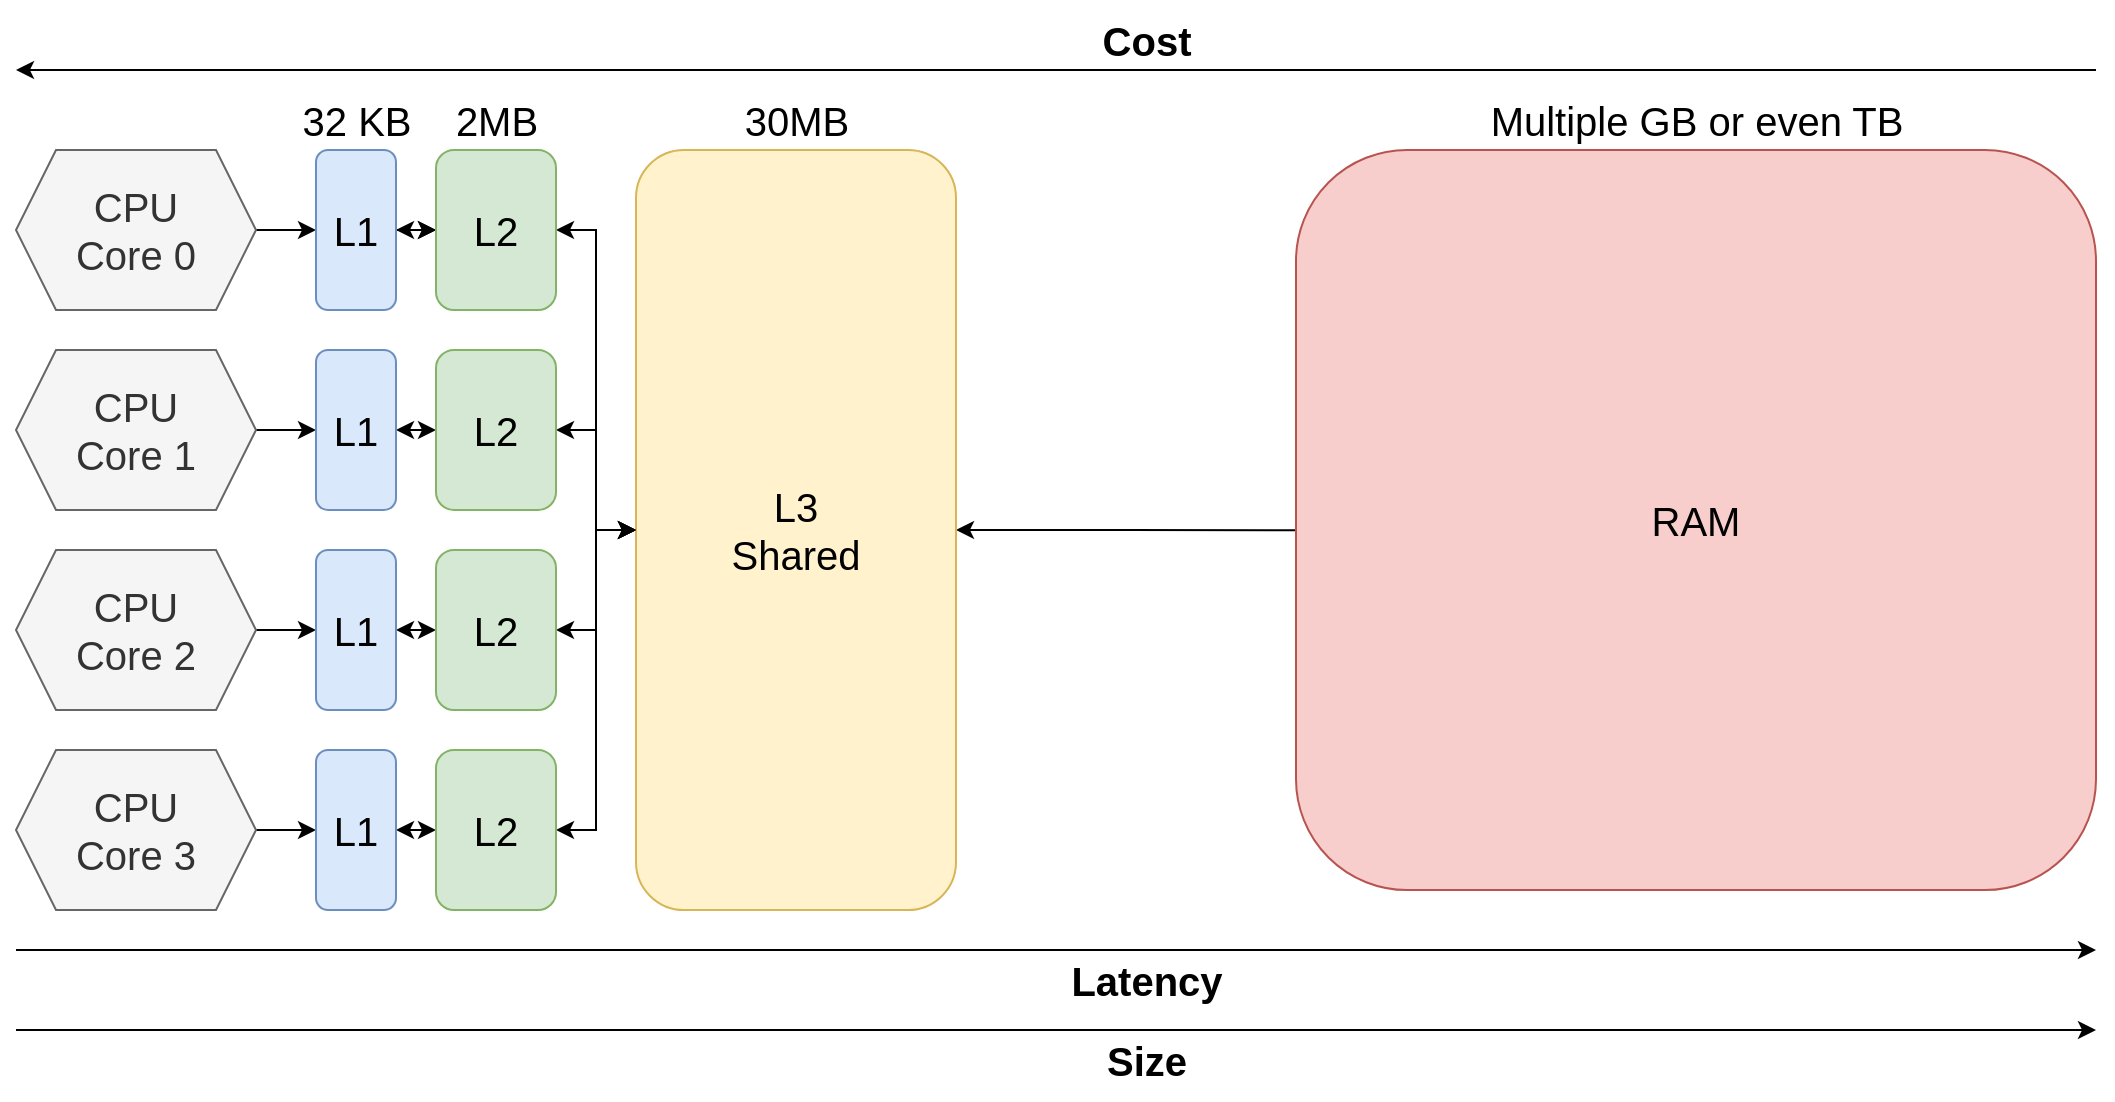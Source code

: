 <mxfile version="27.2.0">
  <diagram name="Page-1" id="EVchJ_2XBfpG3bXjxkdV">
    <mxGraphModel dx="1188" dy="664" grid="1" gridSize="10" guides="1" tooltips="1" connect="1" arrows="1" fold="1" page="1" pageScale="1" pageWidth="850" pageHeight="1100" math="0" shadow="0">
      <root>
        <mxCell id="0" />
        <mxCell id="1" parent="0" />
        <mxCell id="1elTElrTE0hNUqWDhc5Q-21" style="edgeStyle=orthogonalEdgeStyle;rounded=0;orthogonalLoop=1;jettySize=auto;html=1;exitX=1;exitY=0.5;exitDx=0;exitDy=0;entryX=0;entryY=0.5;entryDx=0;entryDy=0;fontSize=20;" edge="1" parent="1" source="1elTElrTE0hNUqWDhc5Q-1" target="1elTElrTE0hNUqWDhc5Q-2">
          <mxGeometry relative="1" as="geometry" />
        </mxCell>
        <mxCell id="1elTElrTE0hNUqWDhc5Q-1" value="CPU&lt;br&gt;Core 0" style="shape=hexagon;perimeter=hexagonPerimeter2;whiteSpace=wrap;html=1;fixedSize=1;fillColor=#f5f5f5;fontColor=#333333;strokeColor=#666666;fontSize=20;" vertex="1" parent="1">
          <mxGeometry x="80" y="200" width="120" height="80" as="geometry" />
        </mxCell>
        <mxCell id="1elTElrTE0hNUqWDhc5Q-25" style="edgeStyle=orthogonalEdgeStyle;rounded=0;orthogonalLoop=1;jettySize=auto;html=1;exitX=1;exitY=0.5;exitDx=0;exitDy=0;entryX=0;entryY=0.5;entryDx=0;entryDy=0;fontSize=20;" edge="1" parent="1" source="1elTElrTE0hNUqWDhc5Q-2" target="1elTElrTE0hNUqWDhc5Q-3">
          <mxGeometry relative="1" as="geometry" />
        </mxCell>
        <mxCell id="1elTElrTE0hNUqWDhc5Q-34" value="" style="edgeStyle=orthogonalEdgeStyle;rounded=0;orthogonalLoop=1;jettySize=auto;html=1;startArrow=classic;startFill=1;fontSize=20;" edge="1" parent="1" source="1elTElrTE0hNUqWDhc5Q-2" target="1elTElrTE0hNUqWDhc5Q-3">
          <mxGeometry relative="1" as="geometry" />
        </mxCell>
        <mxCell id="1elTElrTE0hNUqWDhc5Q-2" value="L1" style="rounded=1;whiteSpace=wrap;html=1;fillColor=#dae8fc;strokeColor=#6c8ebf;fontSize=20;" vertex="1" parent="1">
          <mxGeometry x="230" y="200" width="40" height="80" as="geometry" />
        </mxCell>
        <mxCell id="1elTElrTE0hNUqWDhc5Q-29" style="edgeStyle=orthogonalEdgeStyle;rounded=0;orthogonalLoop=1;jettySize=auto;html=1;exitX=1;exitY=0.5;exitDx=0;exitDy=0;entryX=0;entryY=0.5;entryDx=0;entryDy=0;startArrow=classic;startFill=1;fontSize=20;" edge="1" parent="1" source="1elTElrTE0hNUqWDhc5Q-3" target="1elTElrTE0hNUqWDhc5Q-4">
          <mxGeometry relative="1" as="geometry" />
        </mxCell>
        <mxCell id="1elTElrTE0hNUqWDhc5Q-3" value="L2" style="rounded=1;whiteSpace=wrap;html=1;fillColor=#d5e8d4;strokeColor=#82b366;fontSize=20;" vertex="1" parent="1">
          <mxGeometry x="290" y="200" width="60" height="80" as="geometry" />
        </mxCell>
        <mxCell id="1elTElrTE0hNUqWDhc5Q-33" style="edgeStyle=orthogonalEdgeStyle;rounded=0;orthogonalLoop=1;jettySize=auto;html=1;exitX=1;exitY=0.5;exitDx=0;exitDy=0;entryX=0.042;entryY=0.514;entryDx=0;entryDy=0;startArrow=classic;startFill=1;entryPerimeter=0;fontSize=20;" edge="1" parent="1" source="1elTElrTE0hNUqWDhc5Q-4" target="1elTElrTE0hNUqWDhc5Q-43">
          <mxGeometry relative="1" as="geometry">
            <mxPoint x="760" y="390" as="targetPoint" />
          </mxGeometry>
        </mxCell>
        <mxCell id="1elTElrTE0hNUqWDhc5Q-4" value="L3&lt;br&gt;Shared" style="rounded=1;whiteSpace=wrap;html=1;fillColor=#fff2cc;strokeColor=#d6b656;fontSize=20;" vertex="1" parent="1">
          <mxGeometry x="390" y="200" width="160" height="380" as="geometry" />
        </mxCell>
        <mxCell id="1elTElrTE0hNUqWDhc5Q-22" style="edgeStyle=orthogonalEdgeStyle;rounded=0;orthogonalLoop=1;jettySize=auto;html=1;exitX=1;exitY=0.5;exitDx=0;exitDy=0;entryX=0;entryY=0.5;entryDx=0;entryDy=0;fontSize=20;" edge="1" parent="1" source="1elTElrTE0hNUqWDhc5Q-5" target="1elTElrTE0hNUqWDhc5Q-6">
          <mxGeometry relative="1" as="geometry" />
        </mxCell>
        <mxCell id="1elTElrTE0hNUqWDhc5Q-5" value="CPU&lt;br&gt;Core 1" style="shape=hexagon;perimeter=hexagonPerimeter2;whiteSpace=wrap;html=1;fixedSize=1;fillColor=#f5f5f5;fontColor=#333333;strokeColor=#666666;fontSize=20;" vertex="1" parent="1">
          <mxGeometry x="80" y="300" width="120" height="80" as="geometry" />
        </mxCell>
        <mxCell id="1elTElrTE0hNUqWDhc5Q-26" style="edgeStyle=orthogonalEdgeStyle;rounded=0;orthogonalLoop=1;jettySize=auto;html=1;exitX=1;exitY=0.5;exitDx=0;exitDy=0;entryX=0;entryY=0.5;entryDx=0;entryDy=0;startArrow=classic;startFill=1;fontSize=20;" edge="1" parent="1" source="1elTElrTE0hNUqWDhc5Q-6" target="1elTElrTE0hNUqWDhc5Q-7">
          <mxGeometry relative="1" as="geometry" />
        </mxCell>
        <mxCell id="1elTElrTE0hNUqWDhc5Q-6" value="L1" style="rounded=1;whiteSpace=wrap;html=1;fillColor=#dae8fc;strokeColor=#6c8ebf;fontSize=20;" vertex="1" parent="1">
          <mxGeometry x="230" y="300" width="40" height="80" as="geometry" />
        </mxCell>
        <mxCell id="1elTElrTE0hNUqWDhc5Q-30" style="edgeStyle=orthogonalEdgeStyle;rounded=0;orthogonalLoop=1;jettySize=auto;html=1;exitX=1;exitY=0.5;exitDx=0;exitDy=0;entryX=0;entryY=0.5;entryDx=0;entryDy=0;startArrow=classic;startFill=1;fontSize=20;" edge="1" parent="1" source="1elTElrTE0hNUqWDhc5Q-7" target="1elTElrTE0hNUqWDhc5Q-4">
          <mxGeometry relative="1" as="geometry" />
        </mxCell>
        <mxCell id="1elTElrTE0hNUqWDhc5Q-7" value="L2" style="rounded=1;whiteSpace=wrap;html=1;fillColor=#d5e8d4;strokeColor=#82b366;fontSize=20;" vertex="1" parent="1">
          <mxGeometry x="290" y="300" width="60" height="80" as="geometry" />
        </mxCell>
        <mxCell id="1elTElrTE0hNUqWDhc5Q-23" style="edgeStyle=orthogonalEdgeStyle;rounded=0;orthogonalLoop=1;jettySize=auto;html=1;exitX=1;exitY=0.5;exitDx=0;exitDy=0;entryX=0;entryY=0.5;entryDx=0;entryDy=0;fontSize=20;" edge="1" parent="1" source="1elTElrTE0hNUqWDhc5Q-8" target="1elTElrTE0hNUqWDhc5Q-9">
          <mxGeometry relative="1" as="geometry" />
        </mxCell>
        <mxCell id="1elTElrTE0hNUqWDhc5Q-8" value="CPU&lt;br&gt;Core 2" style="shape=hexagon;perimeter=hexagonPerimeter2;whiteSpace=wrap;html=1;fixedSize=1;fillColor=#f5f5f5;fontColor=#333333;strokeColor=#666666;fontSize=20;" vertex="1" parent="1">
          <mxGeometry x="80" y="400" width="120" height="80" as="geometry" />
        </mxCell>
        <mxCell id="1elTElrTE0hNUqWDhc5Q-27" style="edgeStyle=orthogonalEdgeStyle;rounded=0;orthogonalLoop=1;jettySize=auto;html=1;exitX=1;exitY=0.5;exitDx=0;exitDy=0;entryX=0;entryY=0.5;entryDx=0;entryDy=0;startArrow=classic;startFill=1;fontSize=20;" edge="1" parent="1" source="1elTElrTE0hNUqWDhc5Q-9" target="1elTElrTE0hNUqWDhc5Q-10">
          <mxGeometry relative="1" as="geometry" />
        </mxCell>
        <mxCell id="1elTElrTE0hNUqWDhc5Q-9" value="L1" style="rounded=1;whiteSpace=wrap;html=1;fillColor=#dae8fc;strokeColor=#6c8ebf;fontSize=20;" vertex="1" parent="1">
          <mxGeometry x="230" y="400" width="40" height="80" as="geometry" />
        </mxCell>
        <mxCell id="1elTElrTE0hNUqWDhc5Q-31" style="edgeStyle=orthogonalEdgeStyle;rounded=0;orthogonalLoop=1;jettySize=auto;html=1;exitX=1;exitY=0.5;exitDx=0;exitDy=0;entryX=0;entryY=0.5;entryDx=0;entryDy=0;startArrow=classic;startFill=1;fontSize=20;" edge="1" parent="1" source="1elTElrTE0hNUqWDhc5Q-10" target="1elTElrTE0hNUqWDhc5Q-4">
          <mxGeometry relative="1" as="geometry" />
        </mxCell>
        <mxCell id="1elTElrTE0hNUqWDhc5Q-10" value="L2" style="rounded=1;whiteSpace=wrap;html=1;fillColor=#d5e8d4;strokeColor=#82b366;fontSize=20;" vertex="1" parent="1">
          <mxGeometry x="290" y="400" width="60" height="80" as="geometry" />
        </mxCell>
        <mxCell id="1elTElrTE0hNUqWDhc5Q-24" style="edgeStyle=orthogonalEdgeStyle;rounded=0;orthogonalLoop=1;jettySize=auto;html=1;exitX=1;exitY=0.5;exitDx=0;exitDy=0;entryX=0;entryY=0.5;entryDx=0;entryDy=0;fontSize=20;" edge="1" parent="1" source="1elTElrTE0hNUqWDhc5Q-11" target="1elTElrTE0hNUqWDhc5Q-12">
          <mxGeometry relative="1" as="geometry" />
        </mxCell>
        <mxCell id="1elTElrTE0hNUqWDhc5Q-11" value="CPU&lt;br&gt;Core 3" style="shape=hexagon;perimeter=hexagonPerimeter2;whiteSpace=wrap;html=1;fixedSize=1;fillColor=#f5f5f5;fontColor=#333333;strokeColor=#666666;fontSize=20;" vertex="1" parent="1">
          <mxGeometry x="80" y="500" width="120" height="80" as="geometry" />
        </mxCell>
        <mxCell id="1elTElrTE0hNUqWDhc5Q-28" style="edgeStyle=orthogonalEdgeStyle;rounded=0;orthogonalLoop=1;jettySize=auto;html=1;exitX=1;exitY=0.5;exitDx=0;exitDy=0;entryX=0;entryY=0.5;entryDx=0;entryDy=0;startArrow=classic;startFill=1;fontSize=20;" edge="1" parent="1" source="1elTElrTE0hNUqWDhc5Q-12" target="1elTElrTE0hNUqWDhc5Q-13">
          <mxGeometry relative="1" as="geometry" />
        </mxCell>
        <mxCell id="1elTElrTE0hNUqWDhc5Q-12" value="L1" style="rounded=1;whiteSpace=wrap;html=1;fillColor=#dae8fc;strokeColor=#6c8ebf;fontSize=20;" vertex="1" parent="1">
          <mxGeometry x="230" y="500" width="40" height="80" as="geometry" />
        </mxCell>
        <mxCell id="1elTElrTE0hNUqWDhc5Q-32" style="edgeStyle=orthogonalEdgeStyle;rounded=0;orthogonalLoop=1;jettySize=auto;html=1;exitX=1;exitY=0.5;exitDx=0;exitDy=0;entryX=0;entryY=0.5;entryDx=0;entryDy=0;startArrow=classic;startFill=1;fontSize=20;" edge="1" parent="1" source="1elTElrTE0hNUqWDhc5Q-13" target="1elTElrTE0hNUqWDhc5Q-4">
          <mxGeometry relative="1" as="geometry" />
        </mxCell>
        <mxCell id="1elTElrTE0hNUqWDhc5Q-13" value="L2" style="rounded=1;whiteSpace=wrap;html=1;fillColor=#d5e8d4;strokeColor=#82b366;fontSize=20;" vertex="1" parent="1">
          <mxGeometry x="290" y="500" width="60" height="80" as="geometry" />
        </mxCell>
        <mxCell id="1elTElrTE0hNUqWDhc5Q-15" value="" style="endArrow=classic;html=1;rounded=0;fontSize=20;" edge="1" parent="1">
          <mxGeometry width="50" height="50" relative="1" as="geometry">
            <mxPoint x="80" y="600" as="sourcePoint" />
            <mxPoint x="1120" y="600" as="targetPoint" />
          </mxGeometry>
        </mxCell>
        <mxCell id="1elTElrTE0hNUqWDhc5Q-16" value="Latency" style="text;html=1;align=center;verticalAlign=middle;resizable=0;points=[];autosize=1;strokeColor=none;fillColor=none;fontStyle=1;fontSize=20;" vertex="1" parent="1">
          <mxGeometry x="600" y="595" width="90" height="40" as="geometry" />
        </mxCell>
        <mxCell id="1elTElrTE0hNUqWDhc5Q-17" value="" style="endArrow=classic;html=1;rounded=0;fontSize=20;" edge="1" parent="1">
          <mxGeometry width="50" height="50" relative="1" as="geometry">
            <mxPoint x="80" y="640" as="sourcePoint" />
            <mxPoint x="1120" y="640" as="targetPoint" />
          </mxGeometry>
        </mxCell>
        <mxCell id="1elTElrTE0hNUqWDhc5Q-18" value="Size" style="text;html=1;align=center;verticalAlign=middle;resizable=0;points=[];autosize=1;strokeColor=none;fillColor=none;fontStyle=1;fontSize=20;" vertex="1" parent="1">
          <mxGeometry x="615" y="635" width="60" height="40" as="geometry" />
        </mxCell>
        <mxCell id="1elTElrTE0hNUqWDhc5Q-19" value="Cost" style="text;html=1;align=center;verticalAlign=middle;resizable=0;points=[];autosize=1;strokeColor=none;fillColor=none;fontStyle=1;fontSize=20;" vertex="1" parent="1">
          <mxGeometry x="615" y="125" width="60" height="40" as="geometry" />
        </mxCell>
        <mxCell id="1elTElrTE0hNUqWDhc5Q-20" value="" style="endArrow=classic;html=1;rounded=0;fontSize=20;" edge="1" parent="1">
          <mxGeometry width="50" height="50" relative="1" as="geometry">
            <mxPoint x="1120" y="160" as="sourcePoint" />
            <mxPoint x="80" y="160" as="targetPoint" />
          </mxGeometry>
        </mxCell>
        <mxCell id="1elTElrTE0hNUqWDhc5Q-36" value="32 KB" style="text;html=1;align=center;verticalAlign=middle;resizable=0;points=[];autosize=1;strokeColor=none;fillColor=none;fontSize=20;" vertex="1" parent="1">
          <mxGeometry x="210" y="165" width="80" height="40" as="geometry" />
        </mxCell>
        <mxCell id="1elTElrTE0hNUqWDhc5Q-37" value="2MB" style="text;html=1;align=center;verticalAlign=middle;resizable=0;points=[];autosize=1;strokeColor=none;fillColor=none;fontSize=20;" vertex="1" parent="1">
          <mxGeometry x="290" y="165" width="60" height="40" as="geometry" />
        </mxCell>
        <mxCell id="1elTElrTE0hNUqWDhc5Q-38" value="30MB" style="text;html=1;align=center;verticalAlign=middle;resizable=0;points=[];autosize=1;strokeColor=none;fillColor=none;fontSize=20;" vertex="1" parent="1">
          <mxGeometry x="430" y="165" width="80" height="40" as="geometry" />
        </mxCell>
        <mxCell id="1elTElrTE0hNUqWDhc5Q-39" value="Multiple GB or even TB" style="text;html=1;align=center;verticalAlign=middle;resizable=0;points=[];autosize=1;strokeColor=none;fillColor=none;fontSize=20;" vertex="1" parent="1">
          <mxGeometry x="805" y="165" width="230" height="40" as="geometry" />
        </mxCell>
        <mxCell id="1elTElrTE0hNUqWDhc5Q-43" value="RAM" style="rounded=1;whiteSpace=wrap;html=1;fillColor=#f8cecc;strokeColor=#b85450;fontSize=20;" vertex="1" parent="1">
          <mxGeometry x="720" y="200" width="400" height="370" as="geometry" />
        </mxCell>
      </root>
    </mxGraphModel>
  </diagram>
</mxfile>
